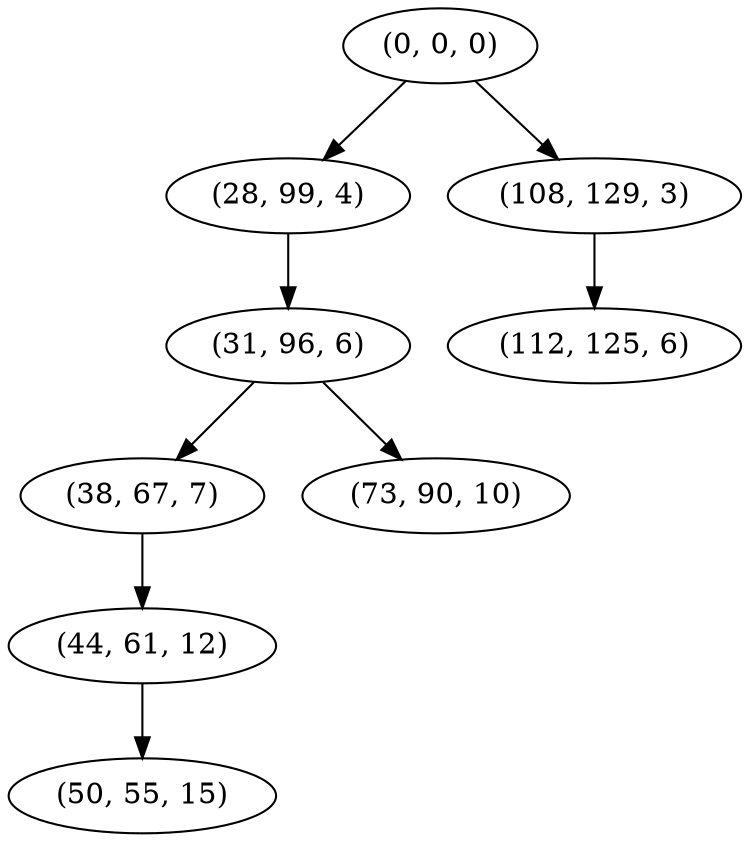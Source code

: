 digraph tree {
    "(0, 0, 0)";
    "(28, 99, 4)";
    "(31, 96, 6)";
    "(38, 67, 7)";
    "(44, 61, 12)";
    "(50, 55, 15)";
    "(73, 90, 10)";
    "(108, 129, 3)";
    "(112, 125, 6)";
    "(0, 0, 0)" -> "(28, 99, 4)";
    "(0, 0, 0)" -> "(108, 129, 3)";
    "(28, 99, 4)" -> "(31, 96, 6)";
    "(31, 96, 6)" -> "(38, 67, 7)";
    "(31, 96, 6)" -> "(73, 90, 10)";
    "(38, 67, 7)" -> "(44, 61, 12)";
    "(44, 61, 12)" -> "(50, 55, 15)";
    "(108, 129, 3)" -> "(112, 125, 6)";
}
